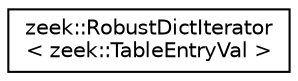 digraph "Graphical Class Hierarchy"
{
 // LATEX_PDF_SIZE
  edge [fontname="Helvetica",fontsize="10",labelfontname="Helvetica",labelfontsize="10"];
  node [fontname="Helvetica",fontsize="10",shape=record];
  rankdir="LR";
  Node0 [label="zeek::RobustDictIterator\l\< zeek::TableEntryVal \>",height=0.2,width=0.4,color="black", fillcolor="white", style="filled",URL="$dd/da3/classzeek_1_1RobustDictIterator.html",tooltip=" "];
}
